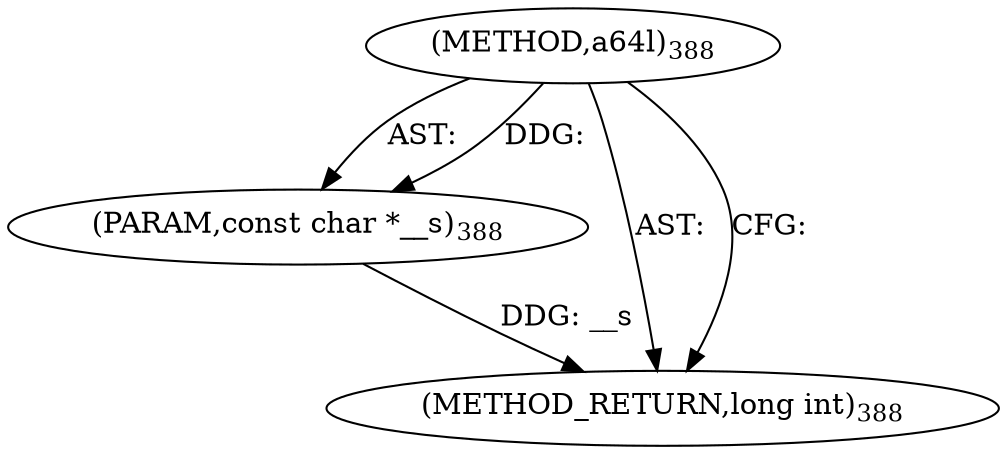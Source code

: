 digraph "a64l" {  
"4708" [label = <(METHOD,a64l)<SUB>388</SUB>> ]
"4709" [label = <(PARAM,const char *__s)<SUB>388</SUB>> ]
"4710" [label = <(METHOD_RETURN,long int)<SUB>388</SUB>> ]
  "4708" -> "4709"  [ label = "AST: "] 
  "4708" -> "4710"  [ label = "AST: "] 
  "4708" -> "4710"  [ label = "CFG: "] 
  "4709" -> "4710"  [ label = "DDG: __s"] 
  "4708" -> "4709"  [ label = "DDG: "] 
}
